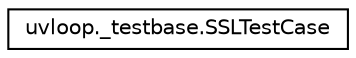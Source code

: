 digraph "Graphical Class Hierarchy"
{
 // LATEX_PDF_SIZE
  edge [fontname="Helvetica",fontsize="10",labelfontname="Helvetica",labelfontsize="10"];
  node [fontname="Helvetica",fontsize="10",shape=record];
  rankdir="LR";
  Node0 [label="uvloop._testbase.SSLTestCase",height=0.2,width=0.4,color="black", fillcolor="white", style="filled",URL="$classuvloop_1_1__testbase_1_1SSLTestCase.html",tooltip=" "];
}

